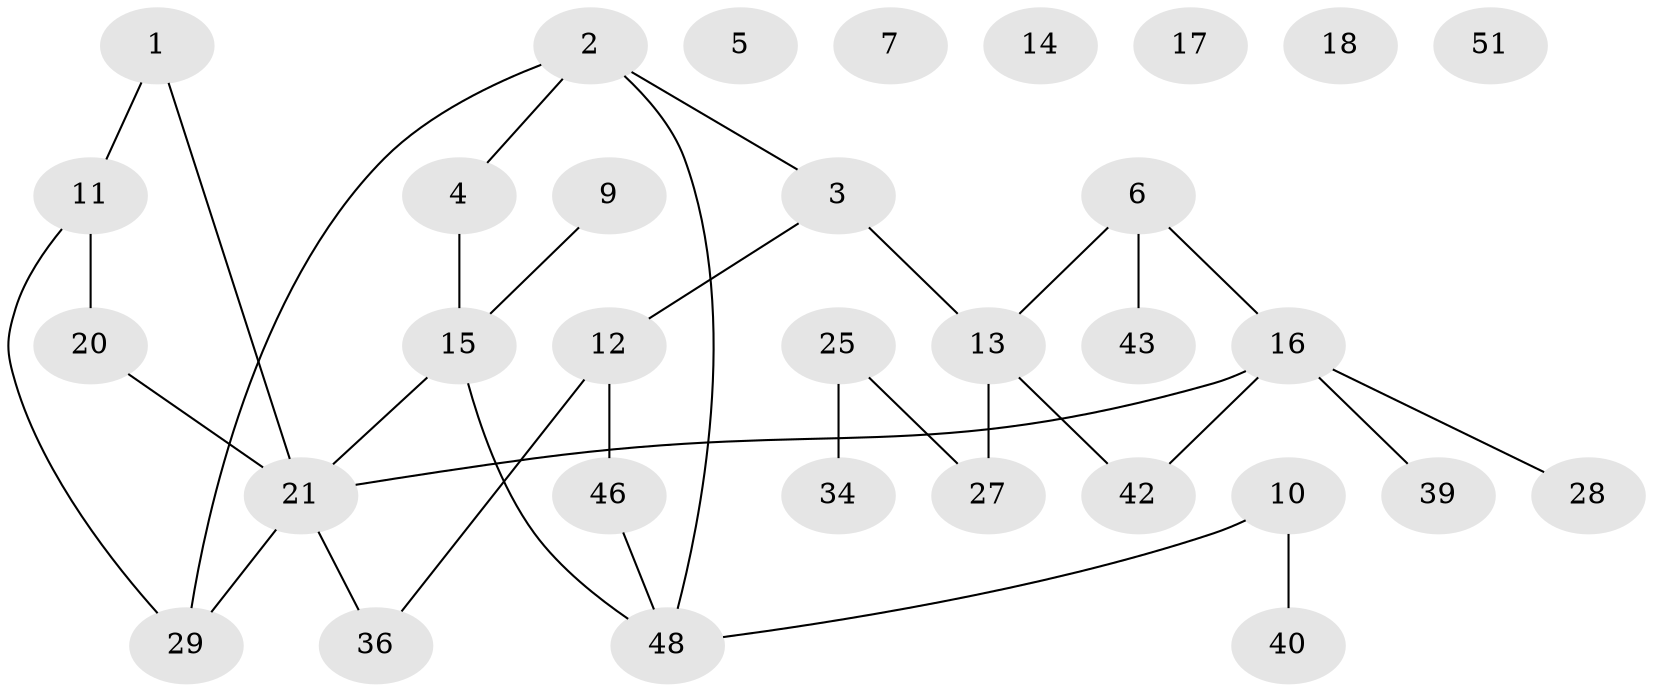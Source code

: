 // Generated by graph-tools (version 1.1) at 2025/23/03/03/25 07:23:25]
// undirected, 32 vertices, 33 edges
graph export_dot {
graph [start="1"]
  node [color=gray90,style=filled];
  1 [super="+50"];
  2 [super="+30"];
  3;
  4 [super="+22"];
  5 [super="+24"];
  6 [super="+8"];
  7 [super="+44"];
  9 [super="+35"];
  10 [super="+19"];
  11 [super="+32"];
  12 [super="+26"];
  13 [super="+38"];
  14;
  15 [super="+23"];
  16 [super="+31"];
  17;
  18;
  20;
  21 [super="+45"];
  25 [super="+33"];
  27 [super="+47"];
  28;
  29 [super="+41"];
  34;
  36 [super="+37"];
  39;
  40;
  42;
  43;
  46;
  48 [super="+49"];
  51;
  1 -- 21;
  1 -- 11;
  2 -- 3;
  2 -- 48;
  2 -- 4;
  2 -- 29;
  3 -- 12;
  3 -- 13;
  4 -- 15;
  6 -- 43;
  6 -- 13;
  6 -- 16;
  9 -- 15;
  10 -- 48;
  10 -- 40;
  11 -- 20;
  11 -- 29;
  12 -- 46;
  12 -- 36;
  13 -- 27;
  13 -- 42;
  15 -- 21;
  15 -- 48;
  16 -- 28;
  16 -- 21;
  16 -- 42;
  16 -- 39;
  20 -- 21;
  21 -- 36;
  21 -- 29;
  25 -- 34 [weight=2];
  25 -- 27;
  46 -- 48;
}
